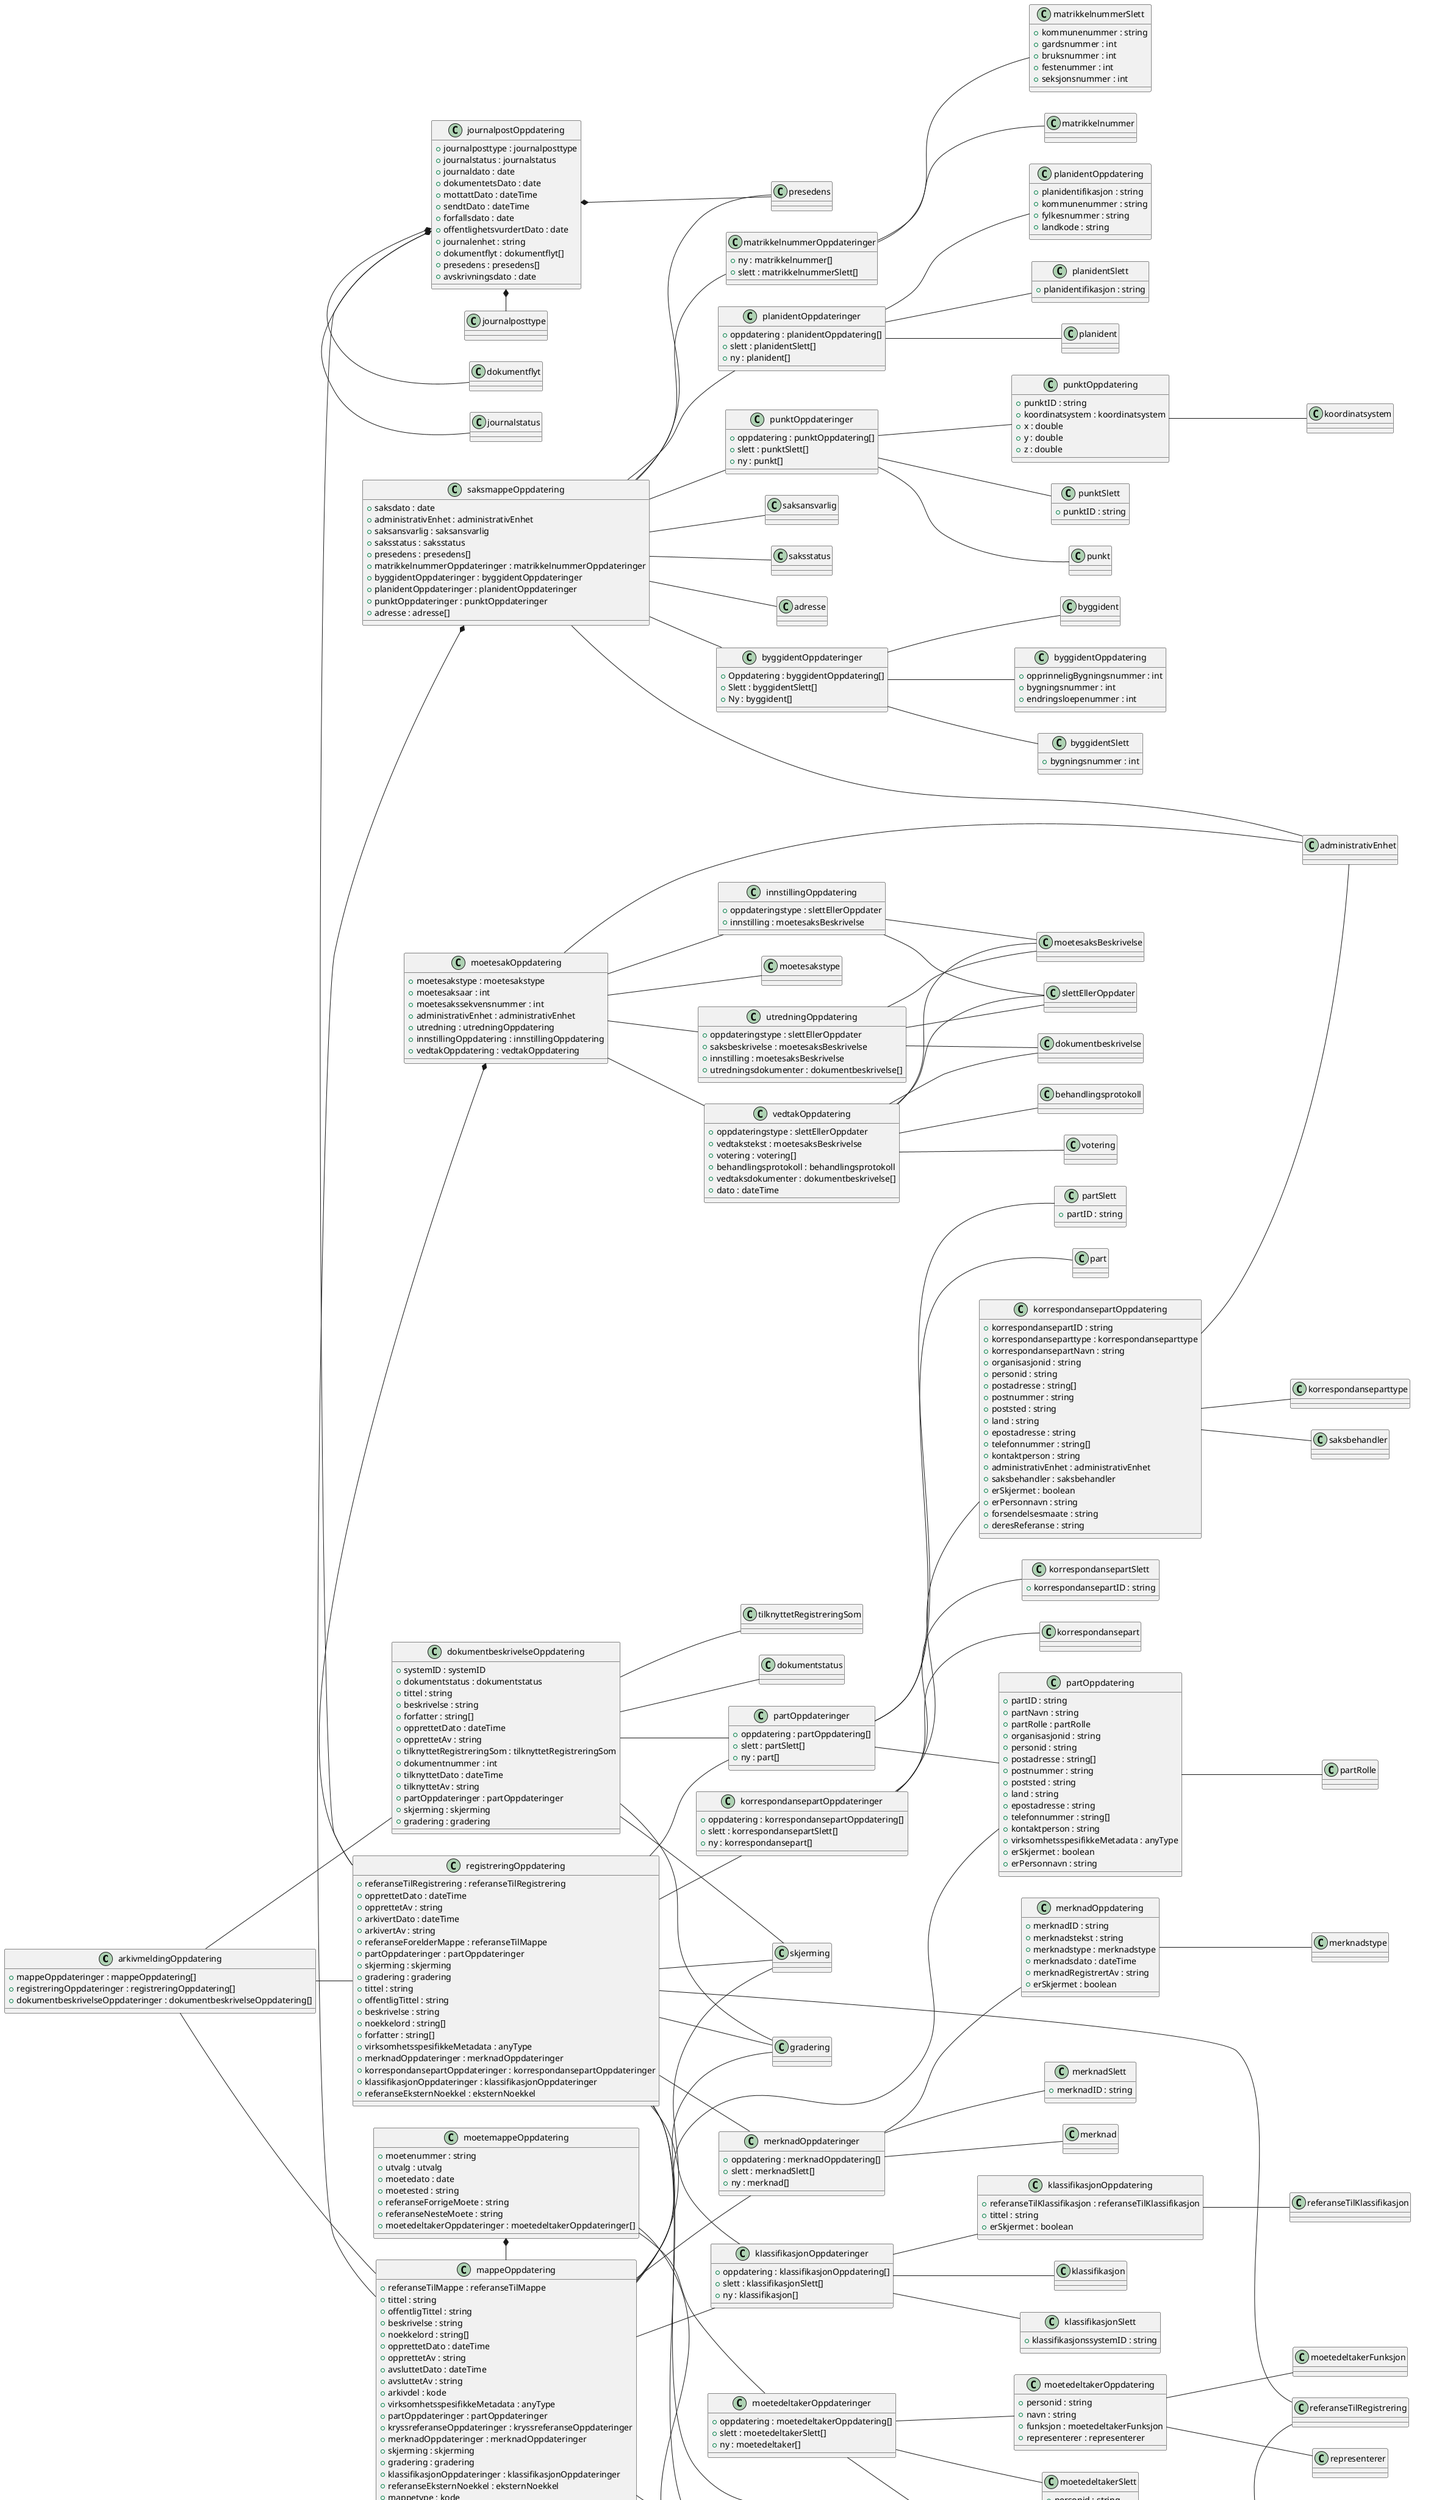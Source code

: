 @startuml
left to right direction

class arkivmeldingOppdatering {
    +mappeOppdateringer : mappeOppdatering[]
    +registreringOppdateringer : registreringOppdatering[]
    +dokumentbeskrivelseOppdateringer : dokumentbeskrivelseOppdatering[]
}
arkivmeldingOppdatering -- mappeOppdatering
arkivmeldingOppdatering -- registreringOppdatering
arkivmeldingOppdatering -- dokumentbeskrivelseOppdatering
class byggidentOppdatering {
    +opprinneligBygningsnummer : int
    +bygningsnummer : int
    +endringsloepenummer : int
}
class byggidentOppdateringer {
    +Oppdatering : byggidentOppdatering[]
    +Slett : byggidentSlett[]
    +Ny : byggident[]
}
byggidentOppdateringer -- byggidentOppdatering
byggidentOppdateringer -- byggidentSlett
byggidentOppdateringer -- byggident
class byggidentSlett {
    +bygningsnummer : int
}
class dokumentbeskrivelseOppdatering {
    +systemID : systemID
    +dokumentstatus : dokumentstatus
    +tittel : string
    +beskrivelse : string
    +forfatter : string[]
    +opprettetDato : dateTime
    +opprettetAv : string
    +tilknyttetRegistreringSom : tilknyttetRegistreringSom
    +dokumentnummer : int
    +tilknyttetDato : dateTime
    +tilknyttetAv : string
    +partOppdateringer : partOppdateringer
    +skjerming : skjerming
    +gradering : gradering
}
dokumentbeskrivelseOppdatering -- dokumentstatus
dokumentbeskrivelseOppdatering -- tilknyttetRegistreringSom
dokumentbeskrivelseOppdatering -- partOppdateringer
dokumentbeskrivelseOppdatering -- skjerming
dokumentbeskrivelseOppdatering -- gradering
class innstillingOppdatering {
    +oppdateringstype : slettEllerOppdater
    +innstilling : moetesaksBeskrivelse
}
innstillingOppdatering -- slettEllerOppdater
innstillingOppdatering -- moetesaksBeskrivelse
class journalpostOppdatering {
    +journalposttype : journalposttype
    +journalstatus : journalstatus
    +journaldato : date
    +dokumentetsDato : date
    +mottattDato : dateTime
    +sendtDato : dateTime
    +forfallsdato : date
    +offentlighetsvurdertDato : date
    +journalenhet : string
    +dokumentflyt : dokumentflyt[]
    +presedens : presedens[]
    +avskrivningsdato : date
}
journalpostOppdatering *- registreringOppdatering
journalpostOppdatering *- journalposttype
journalpostOppdatering *- journalstatus
journalpostOppdatering *- dokumentflyt
journalpostOppdatering *- presedens
class klassifikasjonOppdatering {
    +referanseTilKlassifikasjon : referanseTilKlassifikasjon
    +tittel : string
    +erSkjermet : boolean
}
klassifikasjonOppdatering -- referanseTilKlassifikasjon
class klassifikasjonOppdateringer {
    +oppdatering : klassifikasjonOppdatering[]
    +slett : klassifikasjonSlett[]
    +ny : klassifikasjon[]
}
klassifikasjonOppdateringer -- klassifikasjonOppdatering
klassifikasjonOppdateringer -- klassifikasjonSlett
klassifikasjonOppdateringer -- klassifikasjon

class klassifikasjonSlett {
    +klassifikasjonssystemID : string
}
class korrespondansepartOppdatering {
    +korrespondansepartID : string
    +korrespondanseparttype : korrespondanseparttype
    +korrespondansepartNavn : string
    +organisasjonid : string
    +personid : string
    +postadresse : string[]
    +postnummer : string
    +poststed : string
    +land : string
    +epostadresse : string
    +telefonnummer : string[]
    +kontaktperson : string
    +administrativEnhet : administrativEnhet
    +saksbehandler : saksbehandler
    +erSkjermet : boolean
    +erPersonnavn : string
    +forsendelsesmaate : string
    +deresReferanse : string
}
korrespondansepartOppdatering -- korrespondanseparttype
korrespondansepartOppdatering -- administrativEnhet
korrespondansepartOppdatering -- saksbehandler
class korrespondansepartOppdateringer {
    +oppdatering : korrespondansepartOppdatering[]
    +slett : korrespondansepartSlett[]
    +ny : korrespondansepart[]
}
korrespondansepartOppdateringer -- korrespondansepartOppdatering
korrespondansepartOppdateringer -- korrespondansepartSlett
korrespondansepartOppdateringer -- korrespondansepart
class korrespondansepartSlett {
    +korrespondansepartID : string
}
class kryssreferanseOppdatering {
    +kryssreferanseID : string
    +referanseTilMappe : referanseTilMappe
    +referanseTilRegistrering : referanseTilRegistrering
    +referanseTilDokumentbeskrivelse : referanseTilDokumentbeskrivelse
}
kryssreferanseOppdatering -- referanseTilMappe
kryssreferanseOppdatering -- referanseTilRegistrering
kryssreferanseOppdatering -- referanseTilDokumentbeskrivelse
class kryssreferanseOppdateringer {
    +oppdatering : kryssreferanseOppdatering[]
    +slett : kryssreferanseSlett[]
    +ny : kryssreferanse[]
}
kryssreferanseOppdateringer -- kryssreferanseOppdatering
kryssreferanseOppdateringer -- kryssreferanseSlett
kryssreferanseOppdateringer -- kryssreferanse
class kryssreferanseSlett {
    +kryssreferanseID : string
}
class mappeOppdatering {
    +referanseTilMappe : referanseTilMappe
    +tittel : string
    +offentligTittel : string
    +beskrivelse : string
    +noekkelord : string[]
    +opprettetDato : dateTime
    +opprettetAv : string
    +avsluttetDato : dateTime
    +avsluttetAv : string
    +arkivdel : kode
    +virksomhetsspesifikkeMetadata : anyType
    +partOppdateringer : partOppdateringer
    +kryssreferanseOppdateringer : kryssreferanseOppdateringer
    +merknadOppdateringer : merknadOppdateringer
    +skjerming : skjerming
    +gradering : gradering
    +klassifikasjonOppdateringer : klassifikasjonOppdateringer
    +referanseEksternNoekkel : eksternNoekkel
    +mappetype : kode
}
mappeOppdatering -- referanseTilMappe
mappeOppdatering -- partOppdatering
mappeOppdatering -- kryssreferanseOppdateringer
mappeOppdatering -- merknadOppdateringer
mappeOppdatering -- skjerming
mappeOppdatering -- gradering
mappeOppdatering -- klassifikasjonOppdateringer
mappeOppdatering -- eksternNoekkel
class matrikkelnummerOppdateringer {
    +ny : matrikkelnummer[]
    +slett : matrikkelnummerSlett[]
}
matrikkelnummerOppdateringer -- matrikkelnummer
matrikkelnummerOppdateringer -- matrikkelnummerSlett
class matrikkelnummerSlett {
    +kommunenummer : string
    +gardsnummer : int
    +bruksnummer : int
    +festenummer : int
    +seksjonsnummer : int
}
class merknadOppdatering {
    +merknadID : string
    +merknadstekst : string
    +merknadstype : merknadstype
    +merknadsdato : dateTime
    +merknadRegistrertAv : string
    +erSkjermet : boolean
}
merknadOppdatering -- merknadstype
class merknadOppdateringer {
    +oppdatering : merknadOppdatering[]
    +slett : merknadSlett[]
    +ny : merknad[]
}
merknadOppdateringer -- merknadOppdatering
merknadOppdateringer -- merknadSlett
merknadOppdateringer -- merknad
class merknadSlett {
    +merknadID : string
}
class moetedeltakerOppdatering {
    +personid : string
    +navn : string
    +funksjon : moetedeltakerFunksjon
    +representerer : representerer
}
moetedeltakerOppdatering -- moetedeltakerFunksjon
moetedeltakerOppdatering -- representerer
class moetedeltakerOppdateringer {
    +oppdatering : moetedeltakerOppdatering[]
    +slett : moetedeltakerSlett[]
    +ny : moetedeltaker[]
}
moetedeltakerOppdateringer -- moetedeltakerOppdatering
moetedeltakerOppdateringer -- moetedeltakerSlett
moetedeltakerOppdateringer -- moetedeltaker
class moetedeltakerSlett {
    +personid : string
}
class moetemappeOppdatering {
    +moetenummer : string
    +utvalg : utvalg
    +moetedato : date
    +moetested : string
    +referanseForrigeMoete : string
    +referanseNesteMoete : string
    +moetedeltakerOppdateringer : moetedeltakerOppdateringer[]
}
moetemappeOppdatering *- mappeOppdatering
moetemappeOppdatering -- utvalg
moetemappeOppdatering -- moetedeltakerOppdateringer
class moetesakOppdatering {
    +moetesakstype : moetesakstype
    +moetesaksaar : int
    +moetesakssekvensnummer : int
    +administrativEnhet : administrativEnhet
    +utredning : utredningOppdatering
    +innstillingOppdatering : innstillingOppdatering
    +vedtakOppdatering : vedtakOppdatering
}
moetesakOppdatering *- registreringOppdatering
moetesakOppdatering -- moetesakstype
moetesakOppdatering -- administrativEnhet
moetesakOppdatering -- utredningOppdatering
moetesakOppdatering -- innstillingOppdatering
moetesakOppdatering -- vedtakOppdatering
class partOppdatering {
    +partID : string
    +partNavn : string
    +partRolle : partRolle
    +organisasjonid : string
    +personid : string
    +postadresse : string[]
    +postnummer : string
    +poststed : string
    +land : string
    +epostadresse : string
    +telefonnummer : string[]
    +kontaktperson : string
    +virksomhetsspesifikkeMetadata : anyType
    +erSkjermet : boolean
    +erPersonnavn : string
}
partOppdatering -- partRolle
class partOppdateringer {
    +oppdatering : partOppdatering[]
    +slett : partSlett[]
    +ny : part[]
}
partOppdateringer -- partOppdatering
partOppdateringer -- partSlett
partOppdateringer -- part
class partSlett {
    +partID : string
}
class planidentOppdatering {
    +planidentifikasjon : string
    +kommunenummer : string
    +fylkesnummer : string
    +landkode : string
}
class planidentOppdateringer {
    +oppdatering : planidentOppdatering[]
    +slett : planidentSlett[]
    +ny : planident[]
}
planidentOppdateringer -- planidentOppdatering
planidentOppdateringer -- planidentSlett
planidentOppdateringer -- planident
class planidentSlett {
    +planidentifikasjon : string
}
class punktOppdatering {
    +punktID : string
    +koordinatsystem : koordinatsystem
    +x : double
    +y : double
    +z : double
}
punktOppdatering -- koordinatsystem
class punktOppdateringer {
    +oppdatering : punktOppdatering[]
    +slett : punktSlett[]
    +ny : punkt[]
}
punktOppdateringer -- punktOppdatering
punktOppdateringer -- punktSlett
punktOppdateringer -- punkt

class punktSlett {
    +punktID : string
}
class registreringOppdatering {
    +referanseTilRegistrering : referanseTilRegistrering
    +opprettetDato : dateTime
    +opprettetAv : string
    +arkivertDato : dateTime
    +arkivertAv : string
    +referanseForelderMappe : referanseTilMappe
    +partOppdateringer : partOppdateringer
    +skjerming : skjerming
    +gradering : gradering
    +tittel : string
    +offentligTittel : string
    +beskrivelse : string
    +noekkelord : string[]
    +forfatter : string[]
    +virksomhetsspesifikkeMetadata : anyType
    +merknadOppdateringer : merknadOppdateringer
    +korrespondansepartOppdateringer : korrespondansepartOppdateringer
    +klassifikasjonOppdateringer : klassifikasjonOppdateringer
    +referanseEksternNoekkel : eksternNoekkel
}
registreringOppdatering -- referanseTilRegistrering
registreringOppdatering -- referanseTilMappe
registreringOppdatering -- partOppdateringer
registreringOppdatering -- skjerming
registreringOppdatering -- gradering
registreringOppdatering -- merknadOppdateringer
registreringOppdatering -- korrespondansepartOppdateringer
registreringOppdatering -- klassifikasjonOppdateringer
registreringOppdatering -- eksternNoekkel

class saksmappeOppdatering {
    +saksdato : date
    +administrativEnhet : administrativEnhet
    +saksansvarlig : saksansvarlig
    +saksstatus : saksstatus
    +presedens : presedens[]
    +matrikkelnummerOppdateringer : matrikkelnummerOppdateringer
    +byggidentOppdateringer : byggidentOppdateringer
    +planidentOppdateringer : planidentOppdateringer
    +punktOppdateringer : punktOppdateringer
    +adresse : adresse[]
}
saksmappeOppdatering *- mappeOppdatering
saksmappeOppdatering -- administrativEnhet
saksmappeOppdatering -- saksansvarlig
saksmappeOppdatering -- saksstatus
saksmappeOppdatering -- presedens
saksmappeOppdatering -- matrikkelnummerOppdateringer
saksmappeOppdatering -- byggidentOppdateringer
saksmappeOppdatering -- planidentOppdateringer
saksmappeOppdatering -- punktOppdateringer
saksmappeOppdatering -- adresse
class utredningOppdatering {
    +oppdateringstype : slettEllerOppdater
    +saksbeskrivelse : moetesaksBeskrivelse
    +innstilling : moetesaksBeskrivelse
    +utredningsdokumenter : dokumentbeskrivelse[]
}
utredningOppdatering -- slettEllerOppdater
utredningOppdatering -- moetesaksBeskrivelse
utredningOppdatering -- dokumentbeskrivelse
class vedtakOppdatering {
    +oppdateringstype : slettEllerOppdater
    +vedtakstekst : moetesaksBeskrivelse
    +votering : votering[]
    +behandlingsprotokoll : behandlingsprotokoll
    +vedtaksdokumenter : dokumentbeskrivelse[]
    +dato : dateTime
}
vedtakOppdatering -- slettEllerOppdater
vedtakOppdatering -- moetesaksBeskrivelse
vedtakOppdatering -- votering
vedtakOppdatering -- behandlingsprotokoll
vedtakOppdatering -- dokumentbeskrivelse

@enduml
